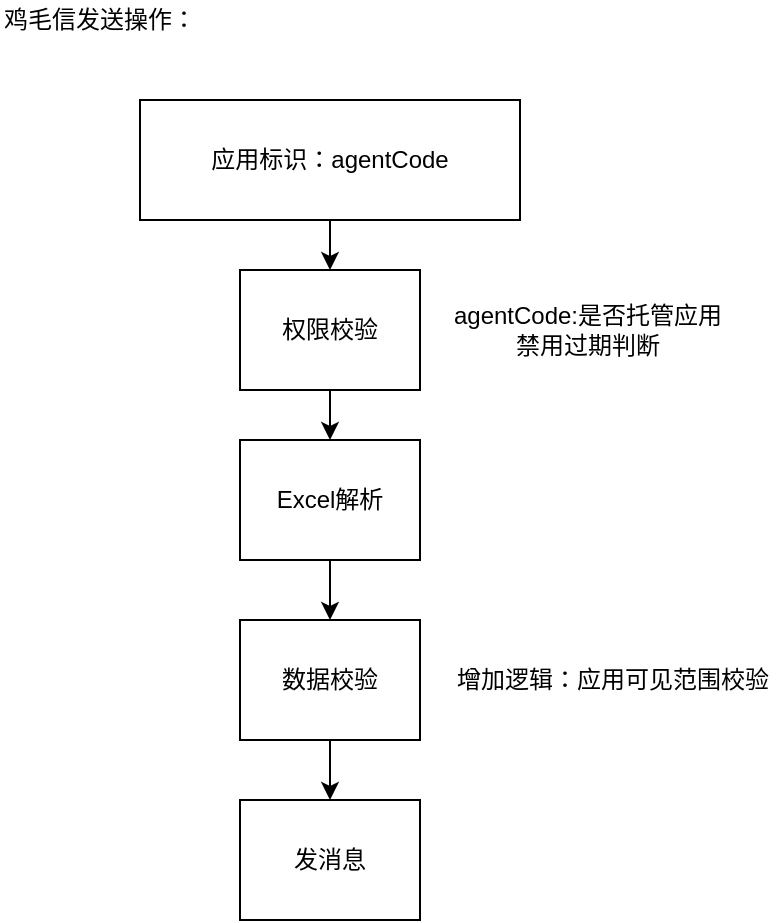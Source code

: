 <mxfile version="10.8.8" type="github"><diagram id="YZugDjYF0E2ykq61dgxy" name="Page-1"><mxGraphModel dx="1394" dy="715" grid="1" gridSize="10" guides="1" tooltips="1" connect="1" arrows="1" fold="1" page="1" pageScale="1" pageWidth="827" pageHeight="1169" math="0" shadow="0"><root><mxCell id="0"/><mxCell id="1" parent="0"/><mxCell id="gf0fK7GkQHSVAj7OB2FW-1" value="发消息" style="rounded=0;whiteSpace=wrap;html=1;" vertex="1" parent="1"><mxGeometry x="310" y="450" width="90" height="60" as="geometry"/></mxCell><mxCell id="gf0fK7GkQHSVAj7OB2FW-5" value="" style="edgeStyle=orthogonalEdgeStyle;rounded=0;orthogonalLoop=1;jettySize=auto;html=1;" edge="1" parent="1" source="gf0fK7GkQHSVAj7OB2FW-2" target="gf0fK7GkQHSVAj7OB2FW-1"><mxGeometry relative="1" as="geometry"/></mxCell><mxCell id="gf0fK7GkQHSVAj7OB2FW-2" value="数据校验" style="rounded=0;whiteSpace=wrap;html=1;" vertex="1" parent="1"><mxGeometry x="310" y="360" width="90" height="60" as="geometry"/></mxCell><mxCell id="gf0fK7GkQHSVAj7OB2FW-4" value="" style="edgeStyle=orthogonalEdgeStyle;rounded=0;orthogonalLoop=1;jettySize=auto;html=1;" edge="1" parent="1" source="gf0fK7GkQHSVAj7OB2FW-3" target="gf0fK7GkQHSVAj7OB2FW-2"><mxGeometry relative="1" as="geometry"/></mxCell><mxCell id="gf0fK7GkQHSVAj7OB2FW-3" value="Excel解析" style="rounded=0;whiteSpace=wrap;html=1;" vertex="1" parent="1"><mxGeometry x="310" y="270" width="90" height="60" as="geometry"/></mxCell><mxCell id="gf0fK7GkQHSVAj7OB2FW-19" value="" style="edgeStyle=orthogonalEdgeStyle;rounded=0;orthogonalLoop=1;jettySize=auto;html=1;" edge="1" parent="1" source="gf0fK7GkQHSVAj7OB2FW-17" target="gf0fK7GkQHSVAj7OB2FW-3"><mxGeometry relative="1" as="geometry"/></mxCell><mxCell id="gf0fK7GkQHSVAj7OB2FW-17" value="权限校验" style="rounded=0;whiteSpace=wrap;html=1;" vertex="1" parent="1"><mxGeometry x="310" y="185" width="90" height="60" as="geometry"/></mxCell><mxCell id="gf0fK7GkQHSVAj7OB2FW-8" value="增加逻辑：应用可见范围校验" style="text;html=1;strokeColor=none;fillColor=none;align=center;verticalAlign=middle;whiteSpace=wrap;rounded=0;" vertex="1" parent="1"><mxGeometry x="413" y="380" width="167" height="20" as="geometry"/></mxCell><mxCell id="gf0fK7GkQHSVAj7OB2FW-22" value="" style="edgeStyle=orthogonalEdgeStyle;rounded=0;orthogonalLoop=1;jettySize=auto;html=1;" edge="1" parent="1" source="gf0fK7GkQHSVAj7OB2FW-11" target="gf0fK7GkQHSVAj7OB2FW-17"><mxGeometry relative="1" as="geometry"/></mxCell><mxCell id="gf0fK7GkQHSVAj7OB2FW-11" value="&lt;span&gt;应用标识：agentCode&lt;/span&gt;" style="rounded=0;whiteSpace=wrap;html=1;" vertex="1" parent="1"><mxGeometry x="260" y="100" width="190" height="60" as="geometry"/></mxCell><mxCell id="gf0fK7GkQHSVAj7OB2FW-15" value="鸡毛信发送操作：" style="text;html=1;strokeColor=none;fillColor=none;align=center;verticalAlign=middle;whiteSpace=wrap;rounded=0;" vertex="1" parent="1"><mxGeometry x="190" y="50" width="100" height="20" as="geometry"/></mxCell><mxCell id="gf0fK7GkQHSVAj7OB2FW-20" value="agentCode:是否托管应用&lt;br&gt;禁用过期判断&lt;br&gt;" style="text;html=1;strokeColor=none;fillColor=none;align=center;verticalAlign=middle;whiteSpace=wrap;rounded=0;" vertex="1" parent="1"><mxGeometry x="408.5" y="185" width="150" height="60" as="geometry"/></mxCell></root></mxGraphModel></diagram></mxfile>